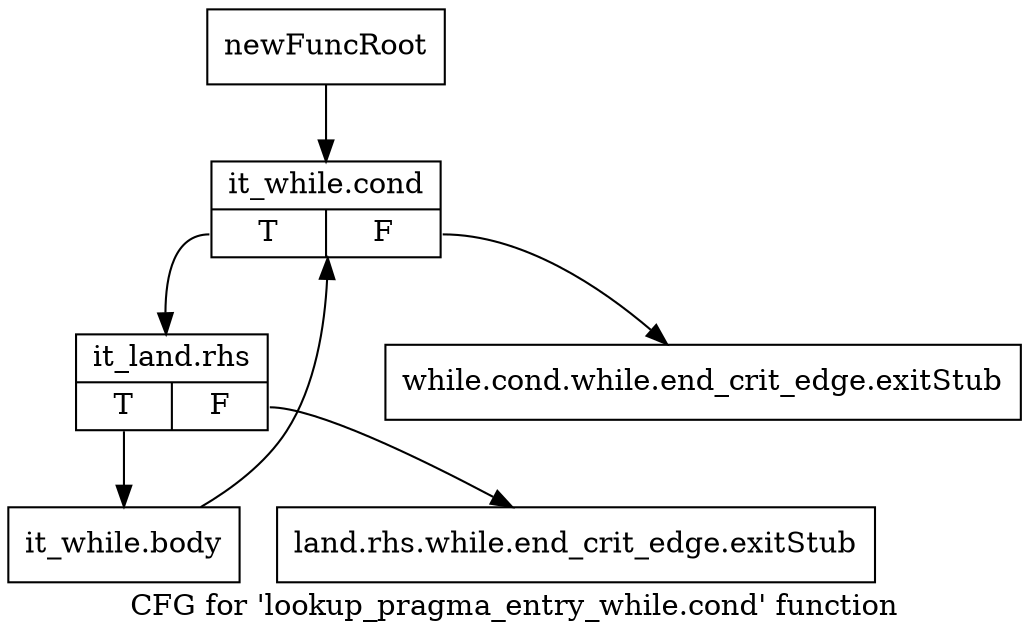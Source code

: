 digraph "CFG for 'lookup_pragma_entry_while.cond' function" {
	label="CFG for 'lookup_pragma_entry_while.cond' function";

	Node0xa1e5230 [shape=record,label="{newFuncRoot}"];
	Node0xa1e5230 -> Node0xa1e5320;
	Node0xa1e5280 [shape=record,label="{while.cond.while.end_crit_edge.exitStub}"];
	Node0xa1e52d0 [shape=record,label="{land.rhs.while.end_crit_edge.exitStub}"];
	Node0xa1e5320 [shape=record,label="{it_while.cond|{<s0>T|<s1>F}}"];
	Node0xa1e5320:s0 -> Node0xa1e5370;
	Node0xa1e5320:s1 -> Node0xa1e5280;
	Node0xa1e5370 [shape=record,label="{it_land.rhs|{<s0>T|<s1>F}}"];
	Node0xa1e5370:s0 -> Node0xa1e53c0;
	Node0xa1e5370:s1 -> Node0xa1e52d0;
	Node0xa1e53c0 [shape=record,label="{it_while.body}"];
	Node0xa1e53c0 -> Node0xa1e5320;
}

